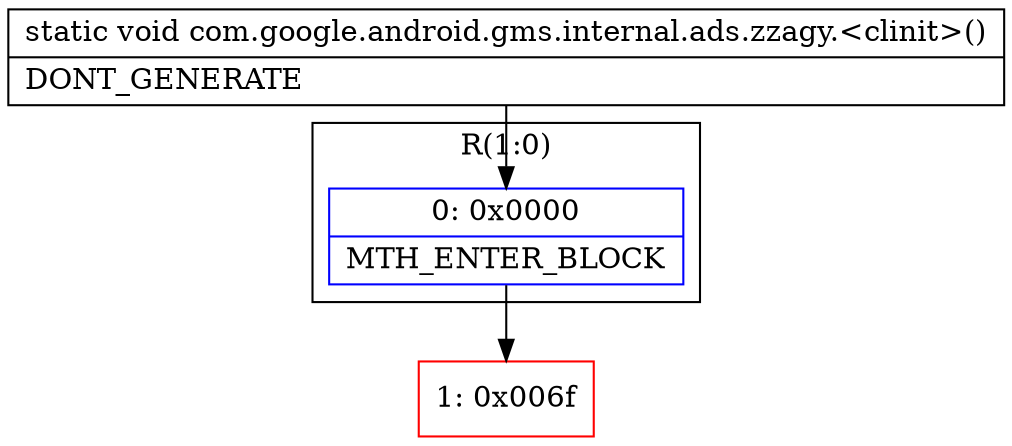 digraph "CFG forcom.google.android.gms.internal.ads.zzagy.\<clinit\>()V" {
subgraph cluster_Region_227056165 {
label = "R(1:0)";
node [shape=record,color=blue];
Node_0 [shape=record,label="{0\:\ 0x0000|MTH_ENTER_BLOCK\l}"];
}
Node_1 [shape=record,color=red,label="{1\:\ 0x006f}"];
MethodNode[shape=record,label="{static void com.google.android.gms.internal.ads.zzagy.\<clinit\>()  | DONT_GENERATE\l}"];
MethodNode -> Node_0;
Node_0 -> Node_1;
}

